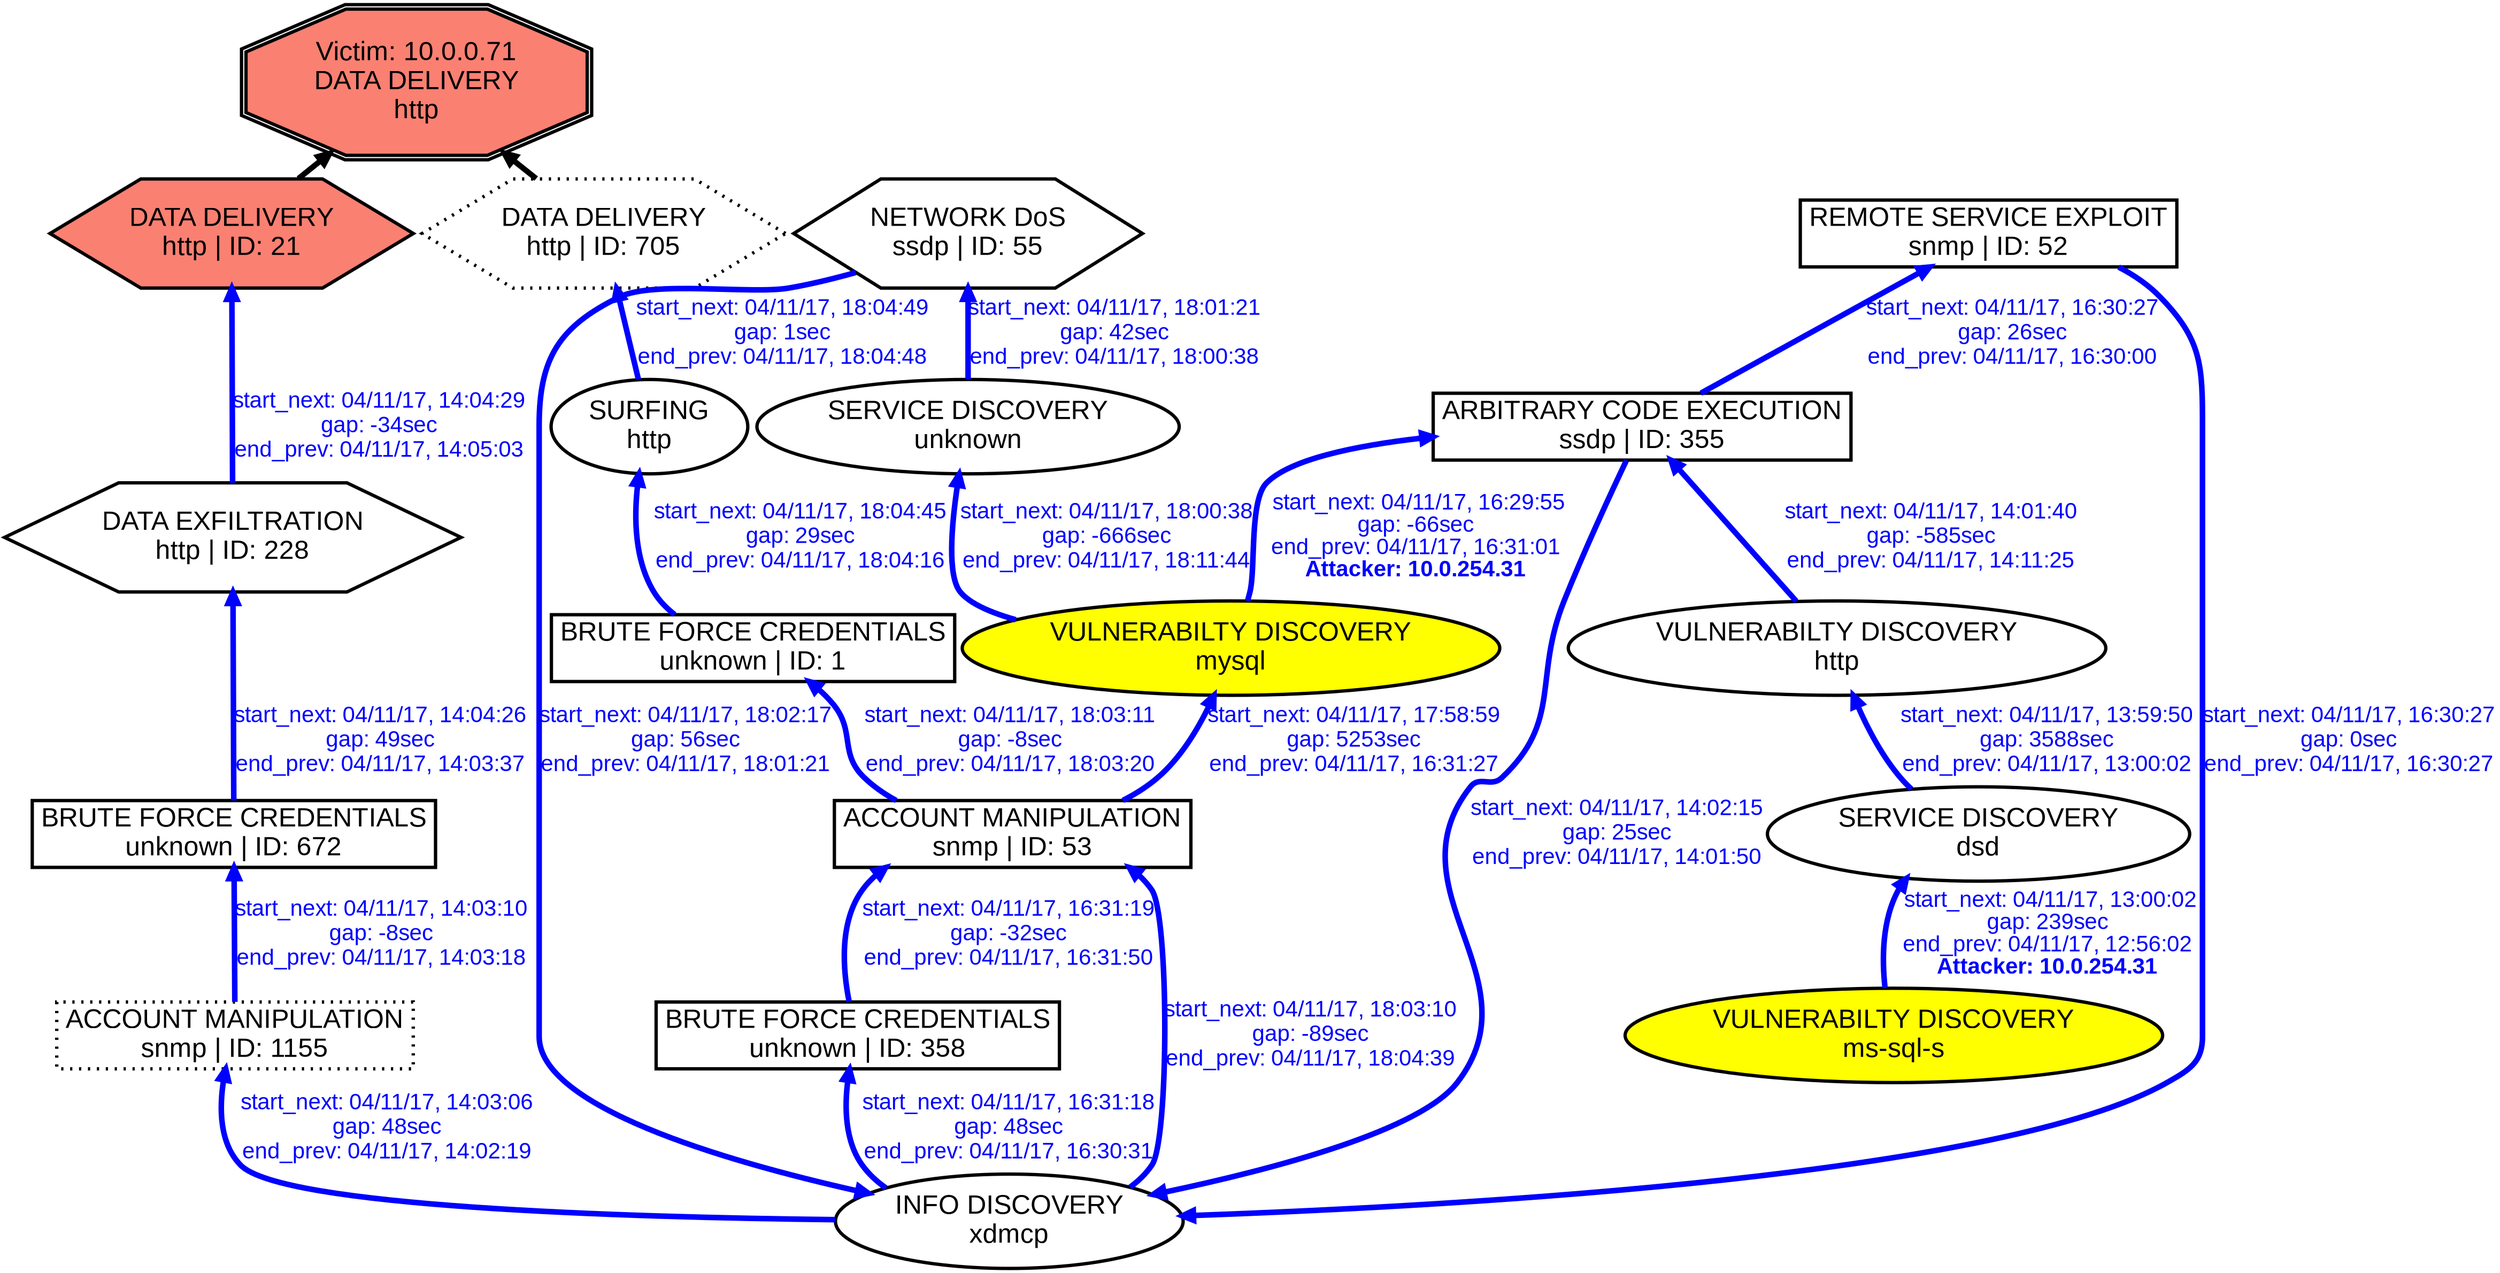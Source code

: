 digraph DATADELIVERYhttp {
rankdir="BT"; 
 graph [ nodesep="0.1", ranksep="0.02"] 
 node [ fontname=Arial, fontsize=24,penwidth=3]; 
 edge [ fontname=Arial, fontsize=20,penwidth=5 ];
"Victim: 10.0.0.71
DATA DELIVERY
http" [shape=doubleoctagon, style=filled, fillcolor=salmon];
{ rank = max; "Victim: 10.0.0.71
DATA DELIVERY
http"}
"DATA DELIVERY
http | ID: 21" -> "Victim: 10.0.0.71
DATA DELIVERY
http"
"DATA DELIVERY
http | ID: 21" [style=filled, fillcolor= salmon]
"DATA DELIVERY
http | ID: 705" -> "Victim: 10.0.0.71
DATA DELIVERY
http"
"DATA DELIVERY
http | ID: 705" [style="filled,dotted", fillcolor= salmon]
{ rank=same; "DATA DELIVERY
http | ID: 21" "DATA DELIVERY
http | ID: 705"}
"VULNERABILTY DISCOVERY
ms-sql-s" [style=filled, fillcolor= yellow]
"VULNERABILTY DISCOVERY
ms-sql-s" -> "SERVICE DISCOVERY
dsd" [ color=blue] [label=<<font color="blue"> start_next: 04/11/17, 13:00:02<br/>gap: 239sec<br/>end_prev: 04/11/17, 12:56:02</font><br/><font color="blue"><b>Attacker: 10.0.254.31</b></font>>]
"SERVICE DISCOVERY
dsd" -> "VULNERABILTY DISCOVERY
http" [ label="start_next: 04/11/17, 13:59:50
gap: 3588sec
end_prev: 04/11/17, 13:00:02"][ fontcolor="blue" color=blue]
"VULNERABILTY DISCOVERY
http" -> "ARBITRARY CODE EXECUTION
ssdp | ID: 355" [ label="start_next: 04/11/17, 14:01:40
gap: -585sec
end_prev: 04/11/17, 14:11:25"][ fontcolor="blue" color=blue]
"ARBITRARY CODE EXECUTION
ssdp | ID: 355" -> "INFO DISCOVERY
xdmcp" [ label="start_next: 04/11/17, 14:02:15
gap: 25sec
end_prev: 04/11/17, 14:01:50"][ fontcolor="blue" color=blue]
"INFO DISCOVERY
xdmcp" -> "ACCOUNT MANIPULATION
snmp | ID: 1155" [ label="start_next: 04/11/17, 14:03:06
gap: 48sec
end_prev: 04/11/17, 14:02:19"][ fontcolor="blue" color=blue]
"ACCOUNT MANIPULATION
snmp | ID: 1155" -> "BRUTE FORCE CREDENTIALS
unknown | ID: 672" [ label="start_next: 04/11/17, 14:03:10
gap: -8sec
end_prev: 04/11/17, 14:03:18"][ fontcolor="blue" color=blue]
"BRUTE FORCE CREDENTIALS
unknown | ID: 672" -> "DATA EXFILTRATION
http | ID: 228" [ label="start_next: 04/11/17, 14:04:26
gap: 49sec
end_prev: 04/11/17, 14:03:37"][ fontcolor="blue" color=blue]
"DATA EXFILTRATION
http | ID: 228" -> "DATA DELIVERY
http | ID: 21" [ label="start_next: 04/11/17, 14:04:29
gap: -34sec
end_prev: 04/11/17, 14:05:03"][ fontcolor="blue" color=blue]
"VULNERABILTY DISCOVERY
mysql" [style=filled, fillcolor= yellow]
"VULNERABILTY DISCOVERY
mysql" -> "ARBITRARY CODE EXECUTION
ssdp | ID: 355" [ color=blue] [label=<<font color="blue"> start_next: 04/11/17, 16:29:55<br/>gap: -66sec<br/>end_prev: 04/11/17, 16:31:01</font><br/><font color="blue"><b>Attacker: 10.0.254.31</b></font>>]
"ARBITRARY CODE EXECUTION
ssdp | ID: 355" -> "REMOTE SERVICE EXPLOIT
snmp | ID: 52" [ label="start_next: 04/11/17, 16:30:27
gap: 26sec
end_prev: 04/11/17, 16:30:00"][ fontcolor="blue" color=blue]
"REMOTE SERVICE EXPLOIT
snmp | ID: 52" -> "INFO DISCOVERY
xdmcp" [ label="start_next: 04/11/17, 16:30:27
gap: 0sec
end_prev: 04/11/17, 16:30:27"][ fontcolor="blue" color=blue]
"INFO DISCOVERY
xdmcp" -> "BRUTE FORCE CREDENTIALS
unknown | ID: 358" [ label="start_next: 04/11/17, 16:31:18
gap: 48sec
end_prev: 04/11/17, 16:30:31"][ fontcolor="blue" color=blue]
"BRUTE FORCE CREDENTIALS
unknown | ID: 358" -> "ACCOUNT MANIPULATION
snmp | ID: 53" [ label="start_next: 04/11/17, 16:31:19
gap: -32sec
end_prev: 04/11/17, 16:31:50"][ fontcolor="blue" color=blue]
"ACCOUNT MANIPULATION
snmp | ID: 53" -> "VULNERABILTY DISCOVERY
mysql" [ label="start_next: 04/11/17, 17:58:59
gap: 5253sec
end_prev: 04/11/17, 16:31:27"][ fontcolor="blue" color=blue]
"VULNERABILTY DISCOVERY
mysql" -> "SERVICE DISCOVERY
unknown" [ label="start_next: 04/11/17, 18:00:38
gap: -666sec
end_prev: 04/11/17, 18:11:44"][ fontcolor="blue" color=blue]
"SERVICE DISCOVERY
unknown" -> "NETWORK DoS
ssdp | ID: 55" [ label="start_next: 04/11/17, 18:01:21
gap: 42sec
end_prev: 04/11/17, 18:00:38"][ fontcolor="blue" color=blue]
"NETWORK DoS
ssdp | ID: 55" -> "INFO DISCOVERY
xdmcp" [ label="start_next: 04/11/17, 18:02:17
gap: 56sec
end_prev: 04/11/17, 18:01:21"][ fontcolor="blue" color=blue]
"INFO DISCOVERY
xdmcp" -> "ACCOUNT MANIPULATION
snmp | ID: 53" [ label="start_next: 04/11/17, 18:03:10
gap: -89sec
end_prev: 04/11/17, 18:04:39"][ fontcolor="blue" color=blue]
"ACCOUNT MANIPULATION
snmp | ID: 53" -> "BRUTE FORCE CREDENTIALS
unknown | ID: 1" [ label="start_next: 04/11/17, 18:03:11
gap: -8sec
end_prev: 04/11/17, 18:03:20"][ fontcolor="blue" color=blue]
"BRUTE FORCE CREDENTIALS
unknown | ID: 1" -> "SURFING
http" [ label="start_next: 04/11/17, 18:04:45
gap: 29sec
end_prev: 04/11/17, 18:04:16"][ fontcolor="blue" color=blue]
"SURFING
http" -> "DATA DELIVERY
http | ID: 705" [ label="start_next: 04/11/17, 18:04:49
gap: 1sec
end_prev: 04/11/17, 18:04:48"][ fontcolor="blue" color=blue]
"VULNERABILTY DISCOVERY
ms-sql-s" [shape=oval]
"VULNERABILTY DISCOVERY
ms-sql-s" [tooltip="ET POLICY Suspicious inbound to MSSQL port 1433"]
"SERVICE DISCOVERY
dsd" [shape=oval]
"SERVICE DISCOVERY
dsd" [tooltip="ET SCAN Potential VNC Scan 5900-5920"]
"VULNERABILTY DISCOVERY
http" [shape=oval]
"VULNERABILTY DISCOVERY
http" [tooltip="ET POLICY Suspicious inbound to mySQL port 3306
ET POLICY Suspicious inbound to mSQL port 4333
ET POLICY Suspicious inbound to MSSQL port 1433
ET POLICY Suspicious inbound to Oracle SQL port 1521
ET SCAN Nessus User Agent"]
"ARBITRARY CODE EXECUTION
ssdp | ID: 355" [shape=box]
"ARBITRARY CODE EXECUTION
ssdp | ID: 355" [tooltip="GPL MISC UPnP malformed advertisement"]
"INFO DISCOVERY
xdmcp" [shape=oval]
"INFO DISCOVERY
xdmcp" [tooltip="GPL WEB_SERVER mod_gzip_status access
GPL RPC xdmcp info query"]
"ACCOUNT MANIPULATION
snmp | ID: 1155" [style="dotted", shape=box]
"ACCOUNT MANIPULATION
snmp | ID: 1155" [tooltip="GPL SNMP private access udp
GPL SNMP public access udp"]
"BRUTE FORCE CREDENTIALS
unknown | ID: 672" [shape=box]
"BRUTE FORCE CREDENTIALS
unknown | ID: 672" [tooltip="ET SCAN Multiple MySQL Login Failures Possible Brute Force Attempt"]
"DATA EXFILTRATION
http | ID: 228" [shape=hexagon]
"DATA EXFILTRATION
http | ID: 228" [tooltip="ET WEB_SPECIFIC_APPS PHP-CGI query string parameter vulnerability
ET WEB_SERVER Tilde in URI - potential .php~ source disclosure vulnerability"]
"DATA DELIVERY
http | ID: 21" [shape=hexagon]
"DATA DELIVERY
http | ID: 21" [tooltip="ET WEB_SERVER PHP tags in HTTP POST"]
"VULNERABILTY DISCOVERY
mysql" [shape=oval]
"VULNERABILTY DISCOVERY
mysql" [tooltip="ET POLICY Suspicious inbound to mySQL port 3306
ET POLICY Suspicious inbound to mSQL port 4333
ET POLICY Suspicious inbound to MSSQL port 1433
ET POLICY Suspicious inbound to Oracle SQL port 1521
ET SCAN Nessus User Agent
ET POLICY Suspicious inbound to PostgreSQL port 5432"]
"REMOTE SERVICE EXPLOIT
snmp | ID: 52" [shape=box]
"REMOTE SERVICE EXPLOIT
snmp | ID: 52" [tooltip="ET SNMP Samsung Printer SNMP Hardcode RW Community String"]
"BRUTE FORCE CREDENTIALS
unknown | ID: 358" [shape=box]
"BRUTE FORCE CREDENTIALS
unknown | ID: 358" [tooltip="ET SCAN Multiple MySQL Login Failures Possible Brute Force Attempt"]
"ACCOUNT MANIPULATION
snmp | ID: 53" [shape=box]
"ACCOUNT MANIPULATION
snmp | ID: 53" [tooltip="GPL SNMP private access udp
GPL SNMP public access udp"]
"SERVICE DISCOVERY
unknown" [shape=oval]
"SERVICE DISCOVERY
unknown" [tooltip="ET SCAN Potential VNC Scan 5800-5820"]
"NETWORK DoS
ssdp | ID: 55" [shape=hexagon]
"NETWORK DoS
ssdp | ID: 55" [tooltip="ET DOS Possible SSDP Amplification Scan in Progress"]
"BRUTE FORCE CREDENTIALS
unknown | ID: 1" [shape=box]
"BRUTE FORCE CREDENTIALS
unknown | ID: 1" [tooltip="ET SCAN Multiple MySQL Login Failures Possible Brute Force Attempt"]
"SURFING
http" [shape=oval]
"SURFING
http" [tooltip="ET WEB_SERVER WEB-PHP phpinfo access"]
"DATA DELIVERY
http | ID: 705" [style="dotted", shape=hexagon]
"DATA DELIVERY
http | ID: 705" [tooltip="ET WEB_SERVER PHP tags in HTTP POST
ET WEB_SERVER PHP Possible php Remote File Inclusion Attempt
ET WEB_SERVER PHP Possible https Local File Inclusion Attempt
GPL WEB_SERVER perl post attempt"]
}
